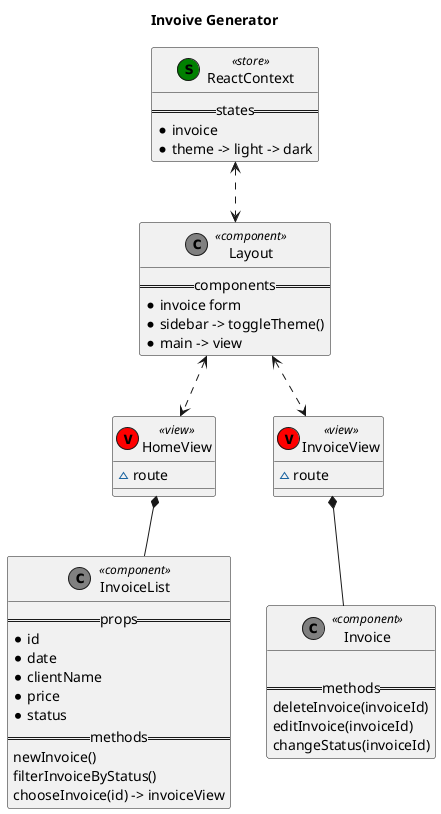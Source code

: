 @startuml
 title Invoive Generator


  class ReactContext <<(s,green) store>> {
    ==states==
    *invoice
    *theme -> light -> dark
  }
  class Layout <<(c,gray) component>> {
    ==components==
    *invoice form
    *sidebar -> toggleTheme()
    *main -> view
  }
  class HomeView  << (v,red) view>>{
    ~route
  }
  class InvoiceView << (v,red) view>>{
    ~route
  }

 class InvoiceList <<(c,gray) component>> {
   ==props==
   *id
   *date
   *clientName
   *price
   *status
   ==methods==
    newInvoice()
    filterInvoiceByStatus()
    chooseInvoice(id) -> invoiceView
 }
 class Invoice <<(c,gray) component>>{
   
   ==methods==
     deleteInvoice(invoiceId)
     editInvoice(invoiceId) 
     changeStatus(invoiceId)
 }
 ReactContext <..> Layout
 Layout <..> HomeView
 Layout <..> InvoiceView
 HomeView*--InvoiceList
 InvoiceView*--Invoice
@enduml